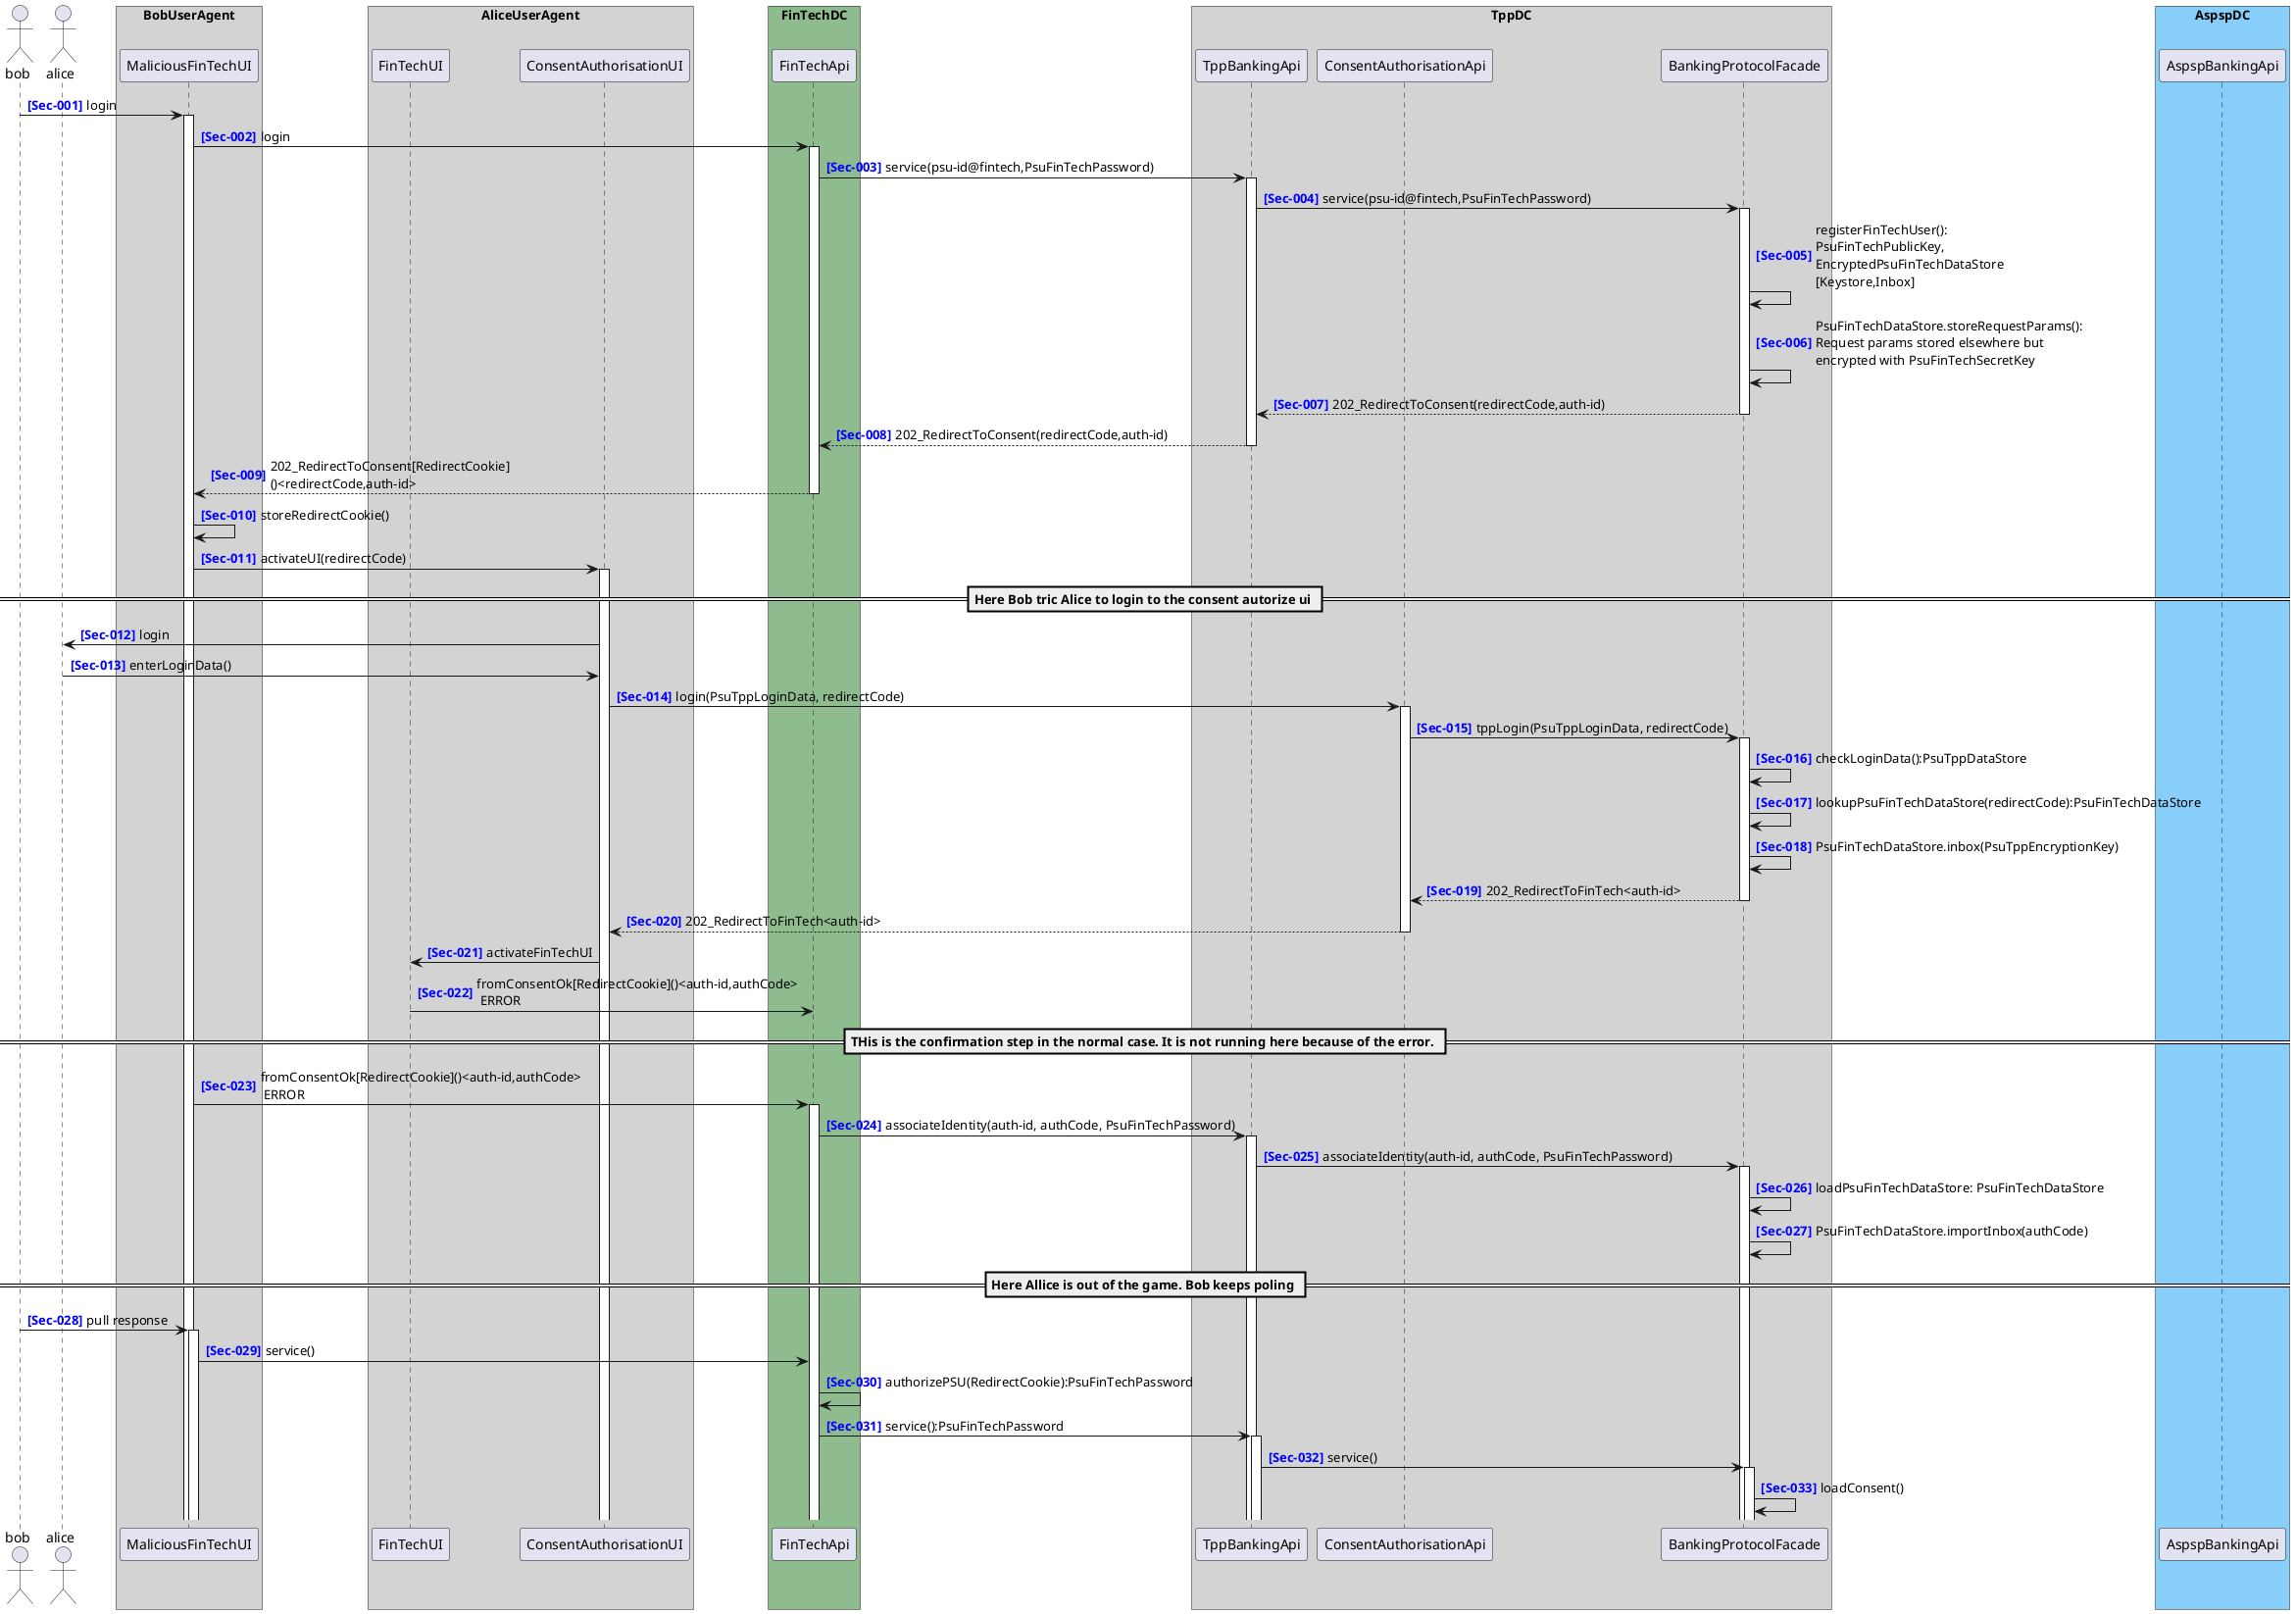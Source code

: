 @startuml

autonumber "<b><color blue>[Sec-000]</color></b>"
actor "bob" as psu
actor "alice" as alice

box "BobUserAgent" #LightGray
    participant "MaliciousFinTechUI" as FinTechUI
end box
box "AliceUserAgent" #LightGray
    participant "FinTechUI" as AliceFinTechUI
    participant "ConsentAuthorisationUI" as ConsentAuthorisationUI
    'participant "OnlineBankingUI" as OnlineBankingUI
end box
box "FinTechDC" #DarkSeaGreen
    participant "FinTechApi" as FinTechApi
end box
box "TppDC" #LightGray
    participant "TppBankingApi" as TppBankingApi
    'participant "TppBankSearchApi" as TppBankSearchApi
    participant "ConsentAuthorisationApi" as ConsentAuthorisationApi

    'participant "RedirectSessionStoreApi" as RedirectSessionStoreApi
    participant "BankingProtocolFacade" as BankingProtocolFacade
    'participant "BankingProtocol" as BankingProtocol
end box
box "AspspDC" #LightSkyBlue
	participant "AspspBankingApi" as AspspBankingApi
    'participant "OnlineBankingApi" as OnlineBankingApi
end box

psu -> FinTechUI ++ : login
FinTechUI -> FinTechApi ++ : login
FinTechApi -> TppBankingApi ++ : service(psu-id@fintech,PsuFinTechPassword)
TppBankingApi -> BankingProtocolFacade ++ : service(psu-id@fintech,PsuFinTechPassword)
BankingProtocolFacade -> BankingProtocolFacade : registerFinTechUser():\nPsuFinTechPublicKey,\nEncryptedPsuFinTechDataStore \n[Keystore,Inbox]
BankingProtocolFacade -> BankingProtocolFacade : PsuFinTechDataStore.storeRequestParams():\nRequest params stored elsewhere but\nencrypted with PsuFinTechSecretKey
return 202_RedirectToConsent(redirectCode,auth-id)
return 202_RedirectToConsent(redirectCode,auth-id)
return 202_RedirectToConsent[RedirectCookie]\n()<redirectCode,auth-id>
FinTechUI -> FinTechUI : storeRedirectCookie()
FinTechUI -> ConsentAuthorisationUI ++ : activateUI(redirectCode)
== Here Bob tric Alice to login to the consent autorize ui ==
ConsentAuthorisationUI -> alice : login
alice -> ConsentAuthorisationUI : enterLoginData()
ConsentAuthorisationUI -> ConsentAuthorisationApi ++ : login(PsuTppLoginData, redirectCode)
ConsentAuthorisationApi -> BankingProtocolFacade ++ : tppLogin(PsuTppLoginData, redirectCode)
BankingProtocolFacade -> BankingProtocolFacade : checkLoginData():PsuTppDataStore
BankingProtocolFacade -> BankingProtocolFacade : lookupPsuFinTechDataStore(redirectCode):PsuFinTechDataStore
BankingProtocolFacade -> BankingProtocolFacade : PsuFinTechDataStore.inbox(PsuTppEncryptionKey)
return 202_RedirectToFinTech<auth-id>
return 202_RedirectToFinTech<auth-id>
ConsentAuthorisationUI -> AliceFinTechUI : activateFinTechUI
'return activateFinTechUI<auth-id>
AliceFinTechUI -> FinTechApi : fromConsentOk[RedirectCookie]()<auth-id,authCode>\n ERROR
== THis is the confirmation step in the normal case. It is not running here because of the error. ==
FinTechUI -> FinTechApi ++ : fromConsentOk[RedirectCookie]()<auth-id,authCode>\n ERROR
FinTechApi -> TppBankingApi ++ : associateIdentity(auth-id, authCode, PsuFinTechPassword)
TppBankingApi -> BankingProtocolFacade ++ : associateIdentity(auth-id, authCode, PsuFinTechPassword)
BankingProtocolFacade -> BankingProtocolFacade : loadPsuFinTechDataStore: PsuFinTechDataStore
BankingProtocolFacade -> BankingProtocolFacade : PsuFinTechDataStore.importInbox(authCode)
== Here Allice is out of the game. Bob keeps poling ==
psu -> FinTechUI ++ : pull response
FinTechUI -> FinTechApi : service()
FinTechApi -> FinTechApi : authorizePSU(RedirectCookie):PsuFinTechPassword
'FinTechApi -> TppBankingApi : associateIdentity():PsuFinTechPassword
FinTechApi -> TppBankingApi ++ : service():PsuFinTechPassword
TppBankingApi -> BankingProtocolFacade ++ : service()
BankingProtocolFacade -> BankingProtocolFacade : loadConsent()

@enduml